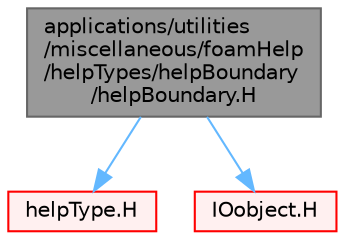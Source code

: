 digraph "applications/utilities/miscellaneous/foamHelp/helpTypes/helpBoundary/helpBoundary.H"
{
 // LATEX_PDF_SIZE
  bgcolor="transparent";
  edge [fontname=Helvetica,fontsize=10,labelfontname=Helvetica,labelfontsize=10];
  node [fontname=Helvetica,fontsize=10,shape=box,height=0.2,width=0.4];
  Node1 [id="Node000001",label="applications/utilities\l/miscellaneous/foamHelp\l/helpTypes/helpBoundary\l/helpBoundary.H",height=0.2,width=0.4,color="gray40", fillcolor="grey60", style="filled", fontcolor="black",tooltip=" "];
  Node1 -> Node2 [id="edge1_Node000001_Node000002",color="steelblue1",style="solid",tooltip=" "];
  Node2 [id="Node000002",label="helpType.H",height=0.2,width=0.4,color="red", fillcolor="#FFF0F0", style="filled",URL="$helpType_8H.html",tooltip=" "];
  Node1 -> Node158 [id="edge2_Node000001_Node000158",color="steelblue1",style="solid",tooltip=" "];
  Node158 [id="Node000158",label="IOobject.H",height=0.2,width=0.4,color="red", fillcolor="#FFF0F0", style="filled",URL="$IOobject_8H.html",tooltip=" "];
}
